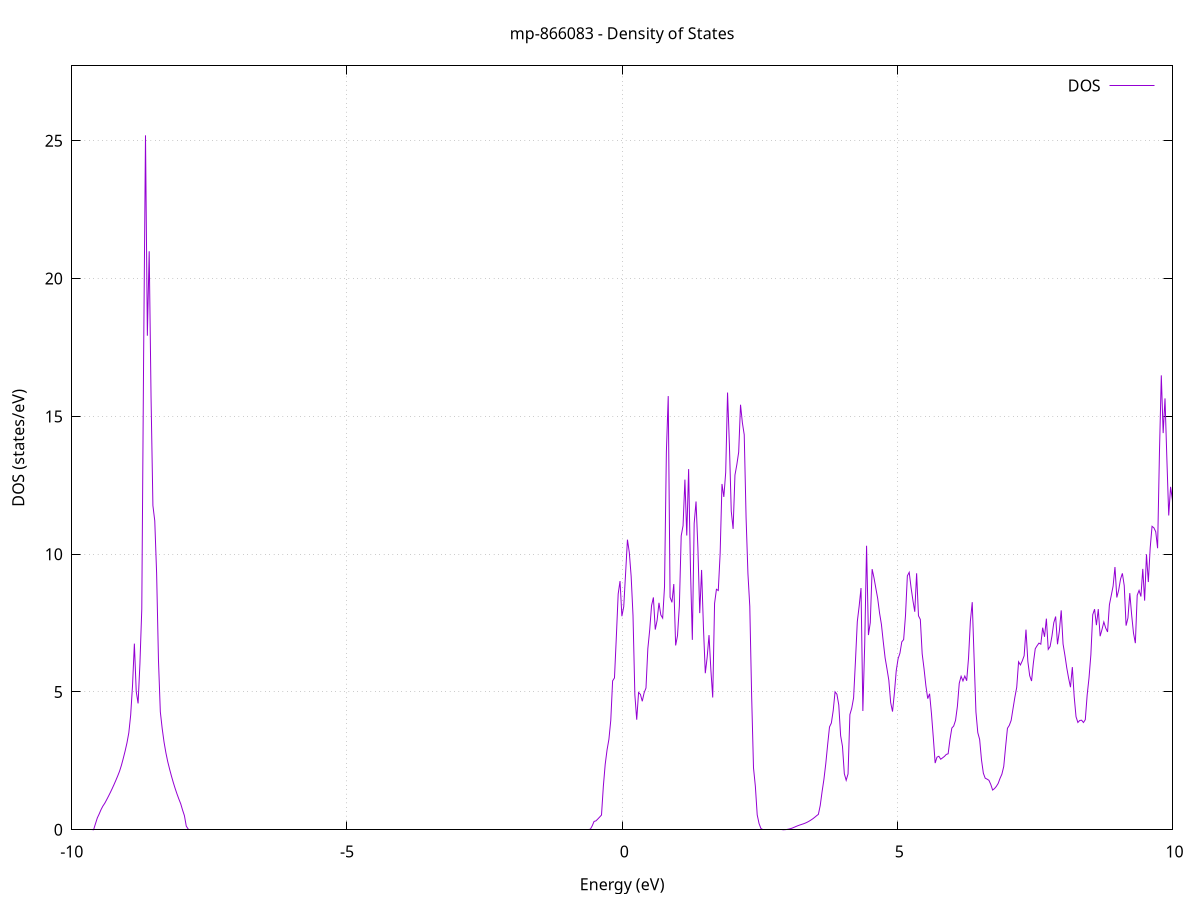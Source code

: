 set title 'mp-866083 - Density of States'
set xlabel 'Energy (eV)'
set ylabel 'DOS (states/eV)'
set grid
set xrange [-10:10]
set yrange [0:27.718]
set xzeroaxis lt -1
set terminal png size 800,600
set output 'mp-866083_dos_gnuplot.png'
plot '-' using 1:2 with lines title 'DOS'
-46.081000 0.000000
-46.047300 0.000000
-46.013600 0.000000
-45.980000 0.000000
-45.946300 0.000000
-45.912600 0.000000
-45.878900 0.000000
-45.845200 0.000000
-45.811500 0.000000
-45.777900 0.000000
-45.744200 0.000000
-45.710500 0.000000
-45.676800 0.000000
-45.643100 0.000000
-45.609500 0.000000
-45.575800 0.000000
-45.542100 0.000000
-45.508400 0.000000
-45.474700 0.000000
-45.441000 0.000000
-45.407400 0.000000
-45.373700 0.000000
-45.340000 0.000000
-45.306300 0.000000
-45.272600 0.000000
-45.239000 0.000000
-45.205300 0.000000
-45.171600 0.000000
-45.137900 0.000000
-45.104200 0.000000
-45.070600 0.000000
-45.036900 0.000000
-45.003200 0.000000
-44.969500 0.000000
-44.935800 0.000000
-44.902100 0.000000
-44.868500 0.000000
-44.834800 0.000000
-44.801100 0.000000
-44.767400 0.000000
-44.733700 0.000000
-44.700100 0.000000
-44.666400 0.000000
-44.632700 0.000000
-44.599000 0.000000
-44.565300 0.000000
-44.531600 0.000000
-44.498000 0.000000
-44.464300 0.000000
-44.430600 0.000000
-44.396900 0.000000
-44.363200 0.000000
-44.329600 0.000000
-44.295900 0.000000
-44.262200 0.000000
-44.228500 0.000000
-44.194800 0.000000
-44.161200 0.000000
-44.127500 0.000000
-44.093800 0.000000
-44.060100 0.000000
-44.026400 0.000000
-43.992700 0.000000
-43.959100 0.000000
-43.925400 0.000000
-43.891700 0.000000
-43.858000 0.000000
-43.824300 0.000000
-43.790700 0.000000
-43.757000 0.000000
-43.723300 0.000000
-43.689600 0.000000
-43.655900 0.000000
-43.622200 0.000000
-43.588600 0.000000
-43.554900 0.000000
-43.521200 0.000000
-43.487500 0.000000
-43.453800 0.000000
-43.420200 0.000000
-43.386500 0.000000
-43.352800 0.000000
-43.319100 0.000000
-43.285400 0.000000
-43.251800 0.000000
-43.218100 0.000000
-43.184400 0.000000
-43.150700 0.000000
-43.117000 0.000000
-43.083300 0.000000
-43.049700 0.000000
-43.016000 2.413100
-42.982300 17.137800
-42.948600 34.485500
-42.914900 58.029000
-42.881300 144.722700
-42.847600 0.000000
-42.813900 0.000000
-42.780200 0.000000
-42.746500 0.000000
-42.712800 0.000000
-42.679200 0.000000
-42.645500 0.000000
-42.611800 0.000000
-42.578100 0.000000
-42.544400 0.000000
-42.510800 0.000000
-42.477100 0.000000
-42.443400 0.000000
-42.409700 0.000000
-42.376000 0.000000
-42.342300 0.000000
-42.308700 0.000000
-42.275000 0.000000
-42.241300 0.000000
-42.207600 0.000000
-42.173900 0.000000
-42.140300 0.000000
-42.106600 0.000000
-42.072900 0.000000
-42.039200 0.000000
-42.005500 0.000000
-41.971900 0.000000
-41.938200 0.000000
-41.904500 0.000000
-41.870800 0.000000
-41.837100 0.000000
-41.803400 0.000000
-41.769800 0.000000
-41.736100 0.000000
-41.702400 0.000000
-41.668700 0.000000
-41.635000 0.000000
-41.601400 0.000000
-41.567700 0.000000
-41.534000 0.000000
-41.500300 0.000000
-41.466600 0.000000
-41.432900 0.000000
-41.399300 0.000000
-41.365600 0.000000
-41.331900 0.000000
-41.298200 0.000000
-41.264500 0.000000
-41.230900 0.000000
-41.197200 0.000000
-41.163500 0.000000
-41.129800 0.000000
-41.096100 0.000000
-41.062500 0.000000
-41.028800 0.000000
-40.995100 0.000000
-40.961400 0.000000
-40.927700 0.000000
-40.894000 0.000000
-40.860400 0.000000
-40.826700 0.000000
-40.793000 0.000000
-40.759300 0.000000
-40.725600 0.000000
-40.692000 0.000000
-40.658300 0.000000
-40.624600 0.000000
-40.590900 0.000000
-40.557200 0.000000
-40.523500 0.000000
-40.489900 0.000000
-40.456200 0.000000
-40.422500 0.000000
-40.388800 0.000000
-40.355100 0.000000
-40.321500 0.000000
-40.287800 0.000000
-40.254100 0.000000
-40.220400 0.000000
-40.186700 0.000000
-40.153000 0.000000
-40.119400 0.000000
-40.085700 0.000000
-40.052000 0.000000
-40.018300 0.000000
-39.984600 0.000000
-39.951000 0.000000
-39.917300 0.000000
-39.883600 0.000000
-39.849900 0.000000
-39.816200 0.000000
-39.782600 0.000000
-39.748900 0.000000
-39.715200 0.000000
-39.681500 0.000000
-39.647800 0.000000
-39.614100 0.000000
-39.580500 0.000000
-39.546800 0.000000
-39.513100 0.000000
-39.479400 0.000000
-39.445700 0.000000
-39.412100 0.000000
-39.378400 0.000000
-39.344700 0.000000
-39.311000 0.000000
-39.277300 0.000000
-39.243600 0.000000
-39.210000 0.000000
-39.176300 0.000000
-39.142600 0.000000
-39.108900 0.000000
-39.075200 0.000000
-39.041600 0.000000
-39.007900 0.000000
-38.974200 0.000000
-38.940500 0.000000
-38.906800 0.000000
-38.873200 0.000000
-38.839500 0.000000
-38.805800 0.000000
-38.772100 0.000000
-38.738400 0.000000
-38.704700 0.000000
-38.671100 0.000000
-38.637400 0.000000
-38.603700 0.000000
-38.570000 0.000000
-38.536300 0.000000
-38.502700 0.000000
-38.469000 0.000000
-38.435300 0.000000
-38.401600 0.000000
-38.367900 0.000000
-38.334200 0.000000
-38.300600 0.000000
-38.266900 0.000000
-38.233200 0.000000
-38.199500 0.000000
-38.165800 0.000000
-38.132200 0.000000
-38.098500 0.000000
-38.064800 0.000000
-38.031100 0.000000
-37.997400 0.000000
-37.963700 0.000000
-37.930100 0.000000
-37.896400 0.000000
-37.862700 0.000000
-37.829000 0.000000
-37.795300 0.000000
-37.761700 0.000000
-37.728000 0.000000
-37.694300 0.000000
-37.660600 0.000000
-37.626900 0.000000
-37.593300 0.000000
-37.559600 0.000000
-37.525900 0.000000
-37.492200 0.000000
-37.458500 0.000000
-37.424800 0.000000
-37.391200 0.000000
-37.357500 0.000000
-37.323800 0.000000
-37.290100 0.000000
-37.256400 0.000000
-37.222800 0.000000
-37.189100 0.000000
-37.155400 0.000000
-37.121700 0.000000
-37.088000 0.000000
-37.054300 0.000000
-37.020700 0.000000
-36.987000 0.000000
-36.953300 0.000000
-36.919600 0.000000
-36.885900 0.000000
-36.852300 0.000000
-36.818600 0.000000
-36.784900 0.000000
-36.751200 0.000000
-36.717500 0.000000
-36.683900 0.000000
-36.650200 0.000000
-36.616500 0.000000
-36.582800 0.000000
-36.549100 0.000000
-36.515400 0.000000
-36.481800 0.000000
-36.448100 0.000000
-36.414400 0.000000
-36.380700 0.000000
-36.347000 0.000000
-36.313400 0.000000
-36.279700 0.000000
-36.246000 0.000000
-36.212300 0.000000
-36.178600 0.000000
-36.144900 0.000000
-36.111300 0.000000
-36.077600 0.000000
-36.043900 0.000000
-36.010200 0.000000
-35.976500 0.000000
-35.942900 0.000000
-35.909200 0.000000
-35.875500 0.000000
-35.841800 0.000000
-35.808100 0.000000
-35.774400 0.000000
-35.740800 0.000000
-35.707100 0.000000
-35.673400 0.000000
-35.639700 0.000000
-35.606000 0.000000
-35.572400 0.000000
-35.538700 0.000000
-35.505000 0.000000
-35.471300 0.000000
-35.437600 0.000000
-35.404000 0.000000
-35.370300 0.000000
-35.336600 0.000000
-35.302900 0.000000
-35.269200 0.000000
-35.235500 0.000000
-35.201900 0.000000
-35.168200 0.000000
-35.134500 0.000000
-35.100800 0.000000
-35.067100 0.000000
-35.033500 0.000000
-34.999800 0.000000
-34.966100 0.000000
-34.932400 0.000000
-34.898700 0.000000
-34.865000 0.000000
-34.831400 0.000000
-34.797700 0.000000
-34.764000 0.000000
-34.730300 0.000000
-34.696600 0.000000
-34.663000 0.000000
-34.629300 0.000000
-34.595600 0.000000
-34.561900 0.000000
-34.528200 0.000000
-34.494600 0.000000
-34.460900 0.000000
-34.427200 0.000000
-34.393500 0.000000
-34.359800 0.000000
-34.326100 0.000000
-34.292500 0.000000
-34.258800 0.000000
-34.225100 0.000000
-34.191400 0.000000
-34.157700 0.000000
-34.124100 0.000000
-34.090400 0.000000
-34.056700 0.000000
-34.023000 0.000000
-33.989300 0.000000
-33.955600 0.000000
-33.922000 0.000000
-33.888300 0.000000
-33.854600 0.000000
-33.820900 0.000000
-33.787200 0.000000
-33.753600 0.000000
-33.719900 0.000000
-33.686200 0.000000
-33.652500 0.000000
-33.618800 0.000000
-33.585100 0.000000
-33.551500 0.000000
-33.517800 0.000000
-33.484100 0.000000
-33.450400 0.000000
-33.416700 0.000000
-33.383100 0.000000
-33.349400 0.000000
-33.315700 0.000000
-33.282000 0.000000
-33.248300 0.000000
-33.214700 0.000000
-33.181000 0.000000
-33.147300 0.000000
-33.113600 0.000000
-33.079900 0.000000
-33.046200 0.000000
-33.012600 0.000000
-32.978900 0.000000
-32.945200 0.000000
-32.911500 0.000000
-32.877800 0.000000
-32.844200 0.000000
-32.810500 0.000000
-32.776800 0.000000
-32.743100 0.000000
-32.709400 0.000000
-32.675700 0.000000
-32.642100 0.000000
-32.608400 0.000000
-32.574700 0.000000
-32.541000 0.000000
-32.507300 0.000000
-32.473700 0.000000
-32.440000 0.000000
-32.406300 0.000000
-32.372600 0.000000
-32.338900 0.000000
-32.305300 0.000000
-32.271600 0.000000
-32.237900 0.000000
-32.204200 0.000000
-32.170500 0.000000
-32.136800 0.000000
-32.103200 0.000000
-32.069500 0.000000
-32.035800 0.000000
-32.002100 0.000000
-31.968400 0.000000
-31.934800 0.000000
-31.901100 0.000000
-31.867400 0.000000
-31.833700 0.000000
-31.800000 0.000000
-31.766300 0.000000
-31.732700 0.000000
-31.699000 0.000000
-31.665300 0.000000
-31.631600 0.000000
-31.597900 0.000000
-31.564300 0.000000
-31.530600 0.000000
-31.496900 0.000000
-31.463200 0.000000
-31.429500 0.000000
-31.395800 0.000000
-31.362200 0.000000
-31.328500 0.000000
-31.294800 0.000000
-31.261100 0.000000
-31.227400 0.000000
-31.193800 0.000000
-31.160100 0.000000
-31.126400 0.000000
-31.092700 0.000000
-31.059000 0.000000
-31.025400 0.000000
-30.991700 0.000000
-30.958000 0.000000
-30.924300 0.000000
-30.890600 0.000000
-30.856900 0.000000
-30.823300 0.000000
-30.789600 0.000000
-30.755900 0.000000
-30.722200 0.000000
-30.688500 0.000000
-30.654900 0.000000
-30.621200 0.000000
-30.587500 0.000000
-30.553800 0.000000
-30.520100 0.000000
-30.486400 0.000000
-30.452800 0.000000
-30.419100 0.000000
-30.385400 0.000000
-30.351700 0.000000
-30.318000 0.000000
-30.284400 0.000000
-30.250700 0.000000
-30.217000 0.000000
-30.183300 0.000000
-30.149600 0.000000
-30.116000 0.000000
-30.082300 0.000000
-30.048600 0.000000
-30.014900 0.000000
-29.981200 0.000000
-29.947500 0.000000
-29.913900 0.000000
-29.880200 0.000000
-29.846500 0.000000
-29.812800 0.000000
-29.779100 0.000000
-29.745500 0.000000
-29.711800 0.000000
-29.678100 0.000000
-29.644400 0.000000
-29.610700 0.000000
-29.577000 0.000000
-29.543400 0.000000
-29.509700 0.000000
-29.476000 0.000000
-29.442300 0.000000
-29.408600 0.000000
-29.375000 0.000000
-29.341300 0.000000
-29.307600 0.000000
-29.273900 0.000000
-29.240200 0.000000
-29.206600 0.000000
-29.172900 0.000000
-29.139200 0.000000
-29.105500 0.000000
-29.071800 0.000000
-29.038100 0.000000
-29.004500 0.000000
-28.970800 0.000000
-28.937100 0.000000
-28.903400 0.000000
-28.869700 0.000000
-28.836100 0.000000
-28.802400 0.000000
-28.768700 0.000000
-28.735000 0.000000
-28.701300 0.000000
-28.667600 0.000000
-28.634000 0.000000
-28.600300 0.000000
-28.566600 0.000000
-28.532900 0.000000
-28.499200 0.000000
-28.465600 0.000000
-28.431900 0.000000
-28.398200 0.000000
-28.364500 0.000000
-28.330800 0.000000
-28.297100 0.000000
-28.263500 0.000000
-28.229800 0.000000
-28.196100 0.000000
-28.162400 0.000000
-28.128700 0.000000
-28.095100 0.000000
-28.061400 0.000000
-28.027700 0.000000
-27.994000 0.000000
-27.960300 0.000000
-27.926700 0.000000
-27.893000 0.000000
-27.859300 0.000000
-27.825600 0.000000
-27.791900 0.000000
-27.758200 0.000000
-27.724600 0.000000
-27.690900 0.000000
-27.657200 0.000000
-27.623500 0.000000
-27.589800 0.000000
-27.556200 0.000000
-27.522500 0.000000
-27.488800 0.000000
-27.455100 0.000000
-27.421400 0.000000
-27.387700 0.000000
-27.354100 0.000000
-27.320400 0.000000
-27.286700 0.000000
-27.253000 0.000000
-27.219300 0.000000
-27.185700 0.000000
-27.152000 0.000000
-27.118300 0.000000
-27.084600 0.000000
-27.050900 0.000000
-27.017300 0.000000
-26.983600 0.000000
-26.949900 0.000000
-26.916200 0.000000
-26.882500 0.000000
-26.848800 0.000000
-26.815200 0.000000
-26.781500 0.000000
-26.747800 0.000000
-26.714100 0.000000
-26.680400 0.000000
-26.646800 0.000000
-26.613100 0.000000
-26.579400 0.000000
-26.545700 0.000000
-26.512000 0.000000
-26.478300 0.000000
-26.444700 0.000000
-26.411000 0.000000
-26.377300 0.000000
-26.343600 0.000000
-26.309900 0.000000
-26.276300 0.000000
-26.242600 0.000000
-26.208900 0.000000
-26.175200 0.000000
-26.141500 0.000000
-26.107800 0.000000
-26.074200 0.000000
-26.040500 0.000000
-26.006800 0.000000
-25.973100 0.000000
-25.939400 0.000000
-25.905800 0.000000
-25.872100 0.000000
-25.838400 0.000000
-25.804700 0.000000
-25.771000 0.000000
-25.737400 0.000000
-25.703700 0.000000
-25.670000 0.000000
-25.636300 0.000000
-25.602600 0.000000
-25.568900 0.000000
-25.535300 0.000000
-25.501600 0.000000
-25.467900 0.000000
-25.434200 0.000000
-25.400500 0.000000
-25.366900 0.000000
-25.333200 0.000000
-25.299500 0.000000
-25.265800 0.000000
-25.232100 0.000000
-25.198400 0.000000
-25.164800 0.000000
-25.131100 0.000000
-25.097400 0.000000
-25.063700 0.000000
-25.030000 0.000000
-24.996400 0.000000
-24.962700 0.000000
-24.929000 0.000000
-24.895300 0.000000
-24.861600 0.000000
-24.828000 0.000000
-24.794300 0.000000
-24.760600 0.000000
-24.726900 0.000000
-24.693200 0.000000
-24.659500 0.000000
-24.625900 0.000000
-24.592200 0.000000
-24.558500 0.000000
-24.524800 0.000000
-24.491100 0.000000
-24.457500 0.000000
-24.423800 0.000000
-24.390100 0.000000
-24.356400 0.000000
-24.322700 0.000000
-24.289000 0.000000
-24.255400 0.000000
-24.221700 0.000000
-24.188000 0.000000
-24.154300 0.000000
-24.120600 0.000000
-24.087000 0.000000
-24.053300 0.000000
-24.019600 0.000000
-23.985900 0.000000
-23.952200 0.000000
-23.918500 0.000000
-23.884900 0.000000
-23.851200 0.000000
-23.817500 0.000000
-23.783800 0.000000
-23.750100 0.000000
-23.716500 0.000000
-23.682800 0.000000
-23.649100 0.000000
-23.615400 0.000000
-23.581700 0.000000
-23.548100 0.000000
-23.514400 0.000000
-23.480700 0.000000
-23.447000 0.000000
-23.413300 0.000000
-23.379600 0.000000
-23.346000 0.000000
-23.312300 0.000000
-23.278600 0.000000
-23.244900 0.000000
-23.211200 0.000000
-23.177600 0.000000
-23.143900 0.000000
-23.110200 0.000000
-23.076500 0.000000
-23.042800 0.000000
-23.009100 0.000000
-22.975500 0.000000
-22.941800 0.000000
-22.908100 0.000000
-22.874400 0.000000
-22.840700 0.000000
-22.807100 0.000000
-22.773400 0.000000
-22.739700 0.000000
-22.706000 0.000000
-22.672300 0.000000
-22.638700 0.000000
-22.605000 0.000000
-22.571300 0.000000
-22.537600 0.000000
-22.503900 0.000000
-22.470200 0.000000
-22.436600 0.000000
-22.402900 0.000000
-22.369200 0.000000
-22.335500 0.000000
-22.301800 0.000000
-22.268200 0.000000
-22.234500 0.000000
-22.200800 0.000000
-22.167100 0.000000
-22.133400 0.000000
-22.099700 0.000000
-22.066100 0.000000
-22.032400 0.000000
-21.998700 0.000000
-21.965000 0.000000
-21.931300 0.000000
-21.897700 0.000000
-21.864000 0.000000
-21.830300 0.000000
-21.796600 1.549200
-21.762900 2.990700
-21.729200 8.678600
-21.695600 18.210200
-21.661900 30.114600
-21.628200 22.825300
-21.594500 24.374800
-21.560800 31.523300
-21.527200 20.512500
-21.493500 29.874200
-21.459800 17.503400
-21.426100 17.287700
-21.392400 25.905300
-21.358800 21.503500
-21.325100 26.097000
-21.291400 21.990000
-21.257700 30.011600
-21.224000 30.834600
-21.190300 21.025100
-21.156700 30.941500
-21.123000 35.412300
-21.089300 25.819200
-21.055600 58.729500
-21.021900 36.330700
-20.988300 33.166000
-20.954600 38.345000
-20.920900 52.912700
-20.887200 89.302900
-20.853500 128.764500
-20.819800 42.306200
-20.786200 53.744400
-20.752500 26.198300
-20.718800 0.000000
-20.685100 0.000000
-20.651400 0.000000
-20.617800 0.000000
-20.584100 0.000000
-20.550400 0.000000
-20.516700 0.000000
-20.483000 0.000000
-20.449400 0.000000
-20.415700 0.000000
-20.382000 0.000000
-20.348300 0.000000
-20.314600 0.000000
-20.280900 0.000000
-20.247300 0.000000
-20.213600 0.000000
-20.179900 0.000000
-20.146200 0.000000
-20.112500 0.000000
-20.078900 0.000000
-20.045200 0.000000
-20.011500 0.000000
-19.977800 0.000000
-19.944100 0.000000
-19.910400 0.000000
-19.876800 0.000000
-19.843100 0.000000
-19.809400 0.000000
-19.775700 0.000000
-19.742000 0.000000
-19.708400 0.000000
-19.674700 0.000000
-19.641000 0.000000
-19.607300 0.000000
-19.573600 0.000000
-19.539900 0.000000
-19.506300 0.000000
-19.472600 0.000000
-19.438900 0.000000
-19.405200 0.000000
-19.371500 0.000000
-19.337900 0.000000
-19.304200 0.000000
-19.270500 0.000000
-19.236800 0.000000
-19.203100 0.000000
-19.169500 0.000000
-19.135800 0.000000
-19.102100 0.000000
-19.068400 0.000000
-19.034700 0.000000
-19.001000 0.000000
-18.967400 0.000000
-18.933700 0.000000
-18.900000 0.000000
-18.866300 0.000000
-18.832600 0.000000
-18.799000 0.000000
-18.765300 0.000000
-18.731600 0.000000
-18.697900 0.000000
-18.664200 0.000000
-18.630500 0.000000
-18.596900 0.000000
-18.563200 0.000000
-18.529500 0.000000
-18.495800 0.000000
-18.462100 0.000000
-18.428500 0.000000
-18.394800 0.000000
-18.361100 0.000000
-18.327400 0.000000
-18.293700 0.000000
-18.260100 0.000000
-18.226400 0.000000
-18.192700 0.000000
-18.159000 0.000000
-18.125300 0.000000
-18.091600 0.000000
-18.058000 0.000000
-18.024300 0.000000
-17.990600 0.000000
-17.956900 0.000000
-17.923200 0.000000
-17.889600 0.000000
-17.855900 0.000000
-17.822200 0.000000
-17.788500 0.000000
-17.754800 0.000000
-17.721100 0.000000
-17.687500 0.000000
-17.653800 0.000000
-17.620100 0.000000
-17.586400 0.000000
-17.552700 0.000000
-17.519100 0.000000
-17.485400 0.000000
-17.451700 0.000000
-17.418000 0.000000
-17.384300 0.000000
-17.350700 0.000000
-17.317000 0.000000
-17.283300 0.000000
-17.249600 0.000000
-17.215900 0.000000
-17.182200 0.000000
-17.148600 0.000000
-17.114900 0.000000
-17.081200 0.000000
-17.047500 0.000000
-17.013800 0.000000
-16.980200 0.000000
-16.946500 0.000000
-16.912800 0.000000
-16.879100 0.000000
-16.845400 0.000000
-16.811700 0.000000
-16.778100 0.000000
-16.744400 0.000000
-16.710700 0.000000
-16.677000 0.000000
-16.643300 0.000000
-16.609700 0.000000
-16.576000 0.000000
-16.542300 0.000000
-16.508600 0.000000
-16.474900 0.000000
-16.441200 0.000000
-16.407600 0.000000
-16.373900 0.000000
-16.340200 0.000000
-16.306500 0.000000
-16.272800 0.000000
-16.239200 0.000000
-16.205500 0.000000
-16.171800 0.000000
-16.138100 0.000000
-16.104400 0.000000
-16.070800 0.000000
-16.037100 0.000000
-16.003400 0.000000
-15.969700 0.000000
-15.936000 0.000000
-15.902300 0.000000
-15.868700 0.000000
-15.835000 0.000000
-15.801300 0.000000
-15.767600 0.000000
-15.733900 0.000000
-15.700300 0.000000
-15.666600 0.000000
-15.632900 0.000000
-15.599200 0.000000
-15.565500 0.000000
-15.531800 0.000000
-15.498200 0.000000
-15.464500 0.000000
-15.430800 0.000000
-15.397100 0.000000
-15.363400 0.000000
-15.329800 0.000000
-15.296100 0.000000
-15.262400 0.000000
-15.228700 0.000000
-15.195000 0.000000
-15.161400 0.000000
-15.127700 0.000000
-15.094000 0.000000
-15.060300 0.000000
-15.026600 0.000000
-14.992900 0.000000
-14.959300 0.000000
-14.925600 0.000000
-14.891900 0.000000
-14.858200 0.000000
-14.824500 0.000000
-14.790900 0.000000
-14.757200 0.000000
-14.723500 0.000000
-14.689800 0.000000
-14.656100 0.000000
-14.622400 0.000000
-14.588800 0.000000
-14.555100 0.000000
-14.521400 0.000000
-14.487700 0.000000
-14.454000 0.000000
-14.420400 0.000000
-14.386700 0.000000
-14.353000 0.000000
-14.319300 0.000000
-14.285600 0.000000
-14.251900 0.000000
-14.218300 0.000000
-14.184600 0.000000
-14.150900 0.000000
-14.117200 0.000000
-14.083500 0.000000
-14.049900 0.000000
-14.016200 0.000000
-13.982500 0.000000
-13.948800 0.000000
-13.915100 0.000000
-13.881500 0.000000
-13.847800 0.000000
-13.814100 0.000000
-13.780400 0.000000
-13.746700 0.000000
-13.713000 0.000000
-13.679400 0.000000
-13.645700 0.000000
-13.612000 0.000000
-13.578300 0.000000
-13.544600 0.000000
-13.511000 0.000000
-13.477300 0.000000
-13.443600 0.000000
-13.409900 0.000000
-13.376200 0.000000
-13.342500 0.000000
-13.308900 0.000000
-13.275200 0.000000
-13.241500 0.000000
-13.207800 0.000000
-13.174100 0.000000
-13.140500 0.000000
-13.106800 0.000000
-13.073100 0.000000
-13.039400 0.000000
-13.005700 0.000000
-12.972100 0.000000
-12.938400 0.000000
-12.904700 0.000000
-12.871000 0.000000
-12.837300 0.000000
-12.803600 0.000000
-12.770000 0.000000
-12.736300 0.000000
-12.702600 0.000000
-12.668900 0.000000
-12.635200 0.000000
-12.601600 0.000000
-12.567900 0.000000
-12.534200 0.000000
-12.500500 0.000000
-12.466800 0.000000
-12.433100 0.000000
-12.399500 0.000000
-12.365800 0.000000
-12.332100 0.000000
-12.298400 0.000000
-12.264700 0.000000
-12.231100 0.000000
-12.197400 0.000000
-12.163700 0.000000
-12.130000 0.000000
-12.096300 0.000000
-12.062600 0.000000
-12.029000 0.000000
-11.995300 0.000000
-11.961600 0.000000
-11.927900 0.000000
-11.894200 0.000000
-11.860600 0.000000
-11.826900 0.000000
-11.793200 0.000000
-11.759500 0.000000
-11.725800 0.000000
-11.692200 0.000000
-11.658500 0.000000
-11.624800 0.000000
-11.591100 0.000000
-11.557400 0.000000
-11.523700 0.000000
-11.490100 0.000000
-11.456400 0.000000
-11.422700 0.000000
-11.389000 0.000000
-11.355300 0.000000
-11.321700 0.000000
-11.288000 0.000000
-11.254300 0.000000
-11.220600 0.000000
-11.186900 0.000000
-11.153200 0.000000
-11.119600 0.000000
-11.085900 0.000000
-11.052200 0.000000
-11.018500 0.000000
-10.984800 0.000000
-10.951200 0.000000
-10.917500 0.000000
-10.883800 0.000000
-10.850100 0.000000
-10.816400 0.000000
-10.782800 0.000000
-10.749100 0.000000
-10.715400 0.000000
-10.681700 0.000000
-10.648000 0.000000
-10.614300 0.000000
-10.580700 0.000000
-10.547000 0.000000
-10.513300 0.000000
-10.479600 0.000000
-10.445900 0.000000
-10.412300 0.000000
-10.378600 0.000000
-10.344900 0.000000
-10.311200 0.000000
-10.277500 0.000000
-10.243800 0.000000
-10.210200 0.000000
-10.176500 0.000000
-10.142800 0.000000
-10.109100 0.000000
-10.075400 0.000000
-10.041800 0.000000
-10.008100 0.000000
-9.974400 0.000000
-9.940700 0.000000
-9.907000 0.000000
-9.873300 0.000000
-9.839700 0.000000
-9.806000 0.000000
-9.772300 0.000000
-9.738600 0.000000
-9.704900 0.000000
-9.671300 0.000000
-9.637600 0.000000
-9.603900 0.000600
-9.570200 0.217000
-9.536500 0.428500
-9.502900 0.571700
-9.469200 0.728900
-9.435500 0.858400
-9.401800 0.959200
-9.368100 1.084000
-9.334400 1.214300
-9.300800 1.348100
-9.267100 1.489300
-9.233400 1.637400
-9.199700 1.792200
-9.166000 1.952800
-9.132400 2.123300
-9.098700 2.336100
-9.065000 2.588600
-9.031300 2.855900
-8.997600 3.151100
-8.963900 3.518600
-8.930300 4.157200
-8.896600 5.229800
-8.862900 6.754500
-8.829200 5.022500
-8.795500 4.584500
-8.761900 6.030900
-8.728200 8.013200
-8.694500 17.280100
-8.660800 25.198600
-8.627100 17.925800
-8.593500 20.990700
-8.559800 15.685700
-8.526100 11.763600
-8.492400 11.209200
-8.458700 9.308700
-8.425000 6.150200
-8.391400 4.281400
-8.357700 3.677600
-8.324000 3.184600
-8.290300 2.794200
-8.256600 2.470600
-8.223000 2.201600
-8.189300 1.949000
-8.155600 1.714800
-8.121900 1.498200
-8.088200 1.298400
-8.054500 1.114900
-8.020900 0.944800
-7.987200 0.715300
-7.953500 0.510900
-7.919800 0.131900
-7.886100 0.000000
-7.852500 0.000000
-7.818800 0.000000
-7.785100 0.000000
-7.751400 0.000000
-7.717700 0.000000
-7.684000 0.000000
-7.650400 0.000000
-7.616700 0.000000
-7.583000 0.000000
-7.549300 0.000000
-7.515600 0.000000
-7.482000 0.000000
-7.448300 0.000000
-7.414600 0.000000
-7.380900 0.000000
-7.347200 0.000000
-7.313600 0.000000
-7.279900 0.000000
-7.246200 0.000000
-7.212500 0.000000
-7.178800 0.000000
-7.145100 0.000000
-7.111500 0.000000
-7.077800 0.000000
-7.044100 0.000000
-7.010400 0.000000
-6.976700 0.000000
-6.943100 0.000000
-6.909400 0.000000
-6.875700 0.000000
-6.842000 0.000000
-6.808300 0.000000
-6.774600 0.000000
-6.741000 0.000000
-6.707300 0.000000
-6.673600 0.000000
-6.639900 0.000000
-6.606200 0.000000
-6.572600 0.000000
-6.538900 0.000000
-6.505200 0.000000
-6.471500 0.000000
-6.437800 0.000000
-6.404200 0.000000
-6.370500 0.000000
-6.336800 0.000000
-6.303100 0.000000
-6.269400 0.000000
-6.235700 0.000000
-6.202100 0.000000
-6.168400 0.000000
-6.134700 0.000000
-6.101000 0.000000
-6.067300 0.000000
-6.033700 0.000000
-6.000000 0.000000
-5.966300 0.000000
-5.932600 0.000000
-5.898900 0.000000
-5.865200 0.000000
-5.831600 0.000000
-5.797900 0.000000
-5.764200 0.000000
-5.730500 0.000000
-5.696800 0.000000
-5.663200 0.000000
-5.629500 0.000000
-5.595800 0.000000
-5.562100 0.000000
-5.528400 0.000000
-5.494700 0.000000
-5.461100 0.000000
-5.427400 0.000000
-5.393700 0.000000
-5.360000 0.000000
-5.326300 0.000000
-5.292700 0.000000
-5.259000 0.000000
-5.225300 0.000000
-5.191600 0.000000
-5.157900 0.000000
-5.124300 0.000000
-5.090600 0.000000
-5.056900 0.000000
-5.023200 0.000000
-4.989500 0.000000
-4.955800 0.000000
-4.922200 0.000000
-4.888500 0.000000
-4.854800 0.000000
-4.821100 0.000000
-4.787400 0.000000
-4.753800 0.000000
-4.720100 0.000000
-4.686400 0.000000
-4.652700 0.000000
-4.619000 0.000000
-4.585300 0.000000
-4.551700 0.000000
-4.518000 0.000000
-4.484300 0.000000
-4.450600 0.000000
-4.416900 0.000000
-4.383300 0.000000
-4.349600 0.000000
-4.315900 0.000000
-4.282200 0.000000
-4.248500 0.000000
-4.214900 0.000000
-4.181200 0.000000
-4.147500 0.000000
-4.113800 0.000000
-4.080100 0.000000
-4.046400 0.000000
-4.012800 0.000000
-3.979100 0.000000
-3.945400 0.000000
-3.911700 0.000000
-3.878000 0.000000
-3.844400 0.000000
-3.810700 0.000000
-3.777000 0.000000
-3.743300 0.000000
-3.709600 0.000000
-3.675900 0.000000
-3.642300 0.000000
-3.608600 0.000000
-3.574900 0.000000
-3.541200 0.000000
-3.507500 0.000000
-3.473900 0.000000
-3.440200 0.000000
-3.406500 0.000000
-3.372800 0.000000
-3.339100 0.000000
-3.305500 0.000000
-3.271800 0.000000
-3.238100 0.000000
-3.204400 0.000000
-3.170700 0.000000
-3.137000 0.000000
-3.103400 0.000000
-3.069700 0.000000
-3.036000 0.000000
-3.002300 0.000000
-2.968600 0.000000
-2.935000 0.000000
-2.901300 0.000000
-2.867600 0.000000
-2.833900 0.000000
-2.800200 0.000000
-2.766500 0.000000
-2.732900 0.000000
-2.699200 0.000000
-2.665500 0.000000
-2.631800 0.000000
-2.598100 0.000000
-2.564500 0.000000
-2.530800 0.000000
-2.497100 0.000000
-2.463400 0.000000
-2.429700 0.000000
-2.396000 0.000000
-2.362400 0.000000
-2.328700 0.000000
-2.295000 0.000000
-2.261300 0.000000
-2.227600 0.000000
-2.194000 0.000000
-2.160300 0.000000
-2.126600 0.000000
-2.092900 0.000000
-2.059200 0.000000
-2.025600 0.000000
-1.991900 0.000000
-1.958200 0.000000
-1.924500 0.000000
-1.890800 0.000000
-1.857100 0.000000
-1.823500 0.000000
-1.789800 0.000000
-1.756100 0.000000
-1.722400 0.000000
-1.688700 0.000000
-1.655100 0.000000
-1.621400 0.000000
-1.587700 0.000000
-1.554000 0.000000
-1.520300 0.000000
-1.486600 0.000000
-1.453000 0.000000
-1.419300 0.000000
-1.385600 0.000000
-1.351900 0.000000
-1.318200 0.000000
-1.284600 0.000000
-1.250900 0.000000
-1.217200 0.000000
-1.183500 0.000000
-1.149800 0.000000
-1.116200 0.000000
-1.082500 0.000000
-1.048800 0.000000
-1.015100 0.000000
-0.981400 0.000000
-0.947700 0.000000
-0.914100 0.000000
-0.880400 0.000000
-0.846700 0.000000
-0.813000 0.000000
-0.779300 0.000000
-0.745700 0.000000
-0.712000 0.000000
-0.678300 0.000000
-0.644600 0.000000
-0.610900 0.000000
-0.577200 0.021200
-0.543600 0.144900
-0.509900 0.303200
-0.476200 0.323100
-0.442500 0.390200
-0.408800 0.461400
-0.375200 0.535000
-0.341500 1.579700
-0.307800 2.374500
-0.274100 2.899800
-0.240400 3.284100
-0.206700 3.968500
-0.173100 5.403100
-0.139400 5.510400
-0.105700 6.989000
-0.072000 8.556700
-0.038300 9.025300
-0.004700 7.749000
0.029000 8.095600
0.062700 9.301000
0.096400 10.527700
0.130100 10.064000
0.163700 9.197000
0.197400 7.772800
0.231100 4.895000
0.264800 3.993300
0.298500 4.982900
0.332200 4.911600
0.365800 4.663100
0.399500 4.971200
0.433200 5.143500
0.466900 6.573800
0.500600 7.249500
0.534200 8.131200
0.567900 8.430900
0.601600 7.263900
0.635300 7.599700
0.669000 8.235300
0.702700 7.795000
0.736300 7.679900
0.770000 8.822300
0.803700 13.708900
0.837400 15.737700
0.871100 8.438100
0.904700 8.251100
0.938400 8.916100
0.972100 6.688500
1.005800 7.043800
1.039500 8.110800
1.073100 10.664800
1.106800 11.033800
1.140500 12.705500
1.174200 10.677300
1.207900 13.088200
1.241600 9.455100
1.275200 6.890900
1.308900 11.118800
1.342600 11.911900
1.376300 10.227400
1.410000 7.862200
1.443600 9.428100
1.477300 7.338100
1.511000 5.680700
1.544700 6.256500
1.578400 7.062600
1.612100 5.805300
1.645700 4.800200
1.679400 8.213200
1.713100 8.725600
1.746800 8.681800
1.780500 10.020400
1.814100 12.547300
1.847800 12.077700
1.881500 12.962300
1.915200 15.864900
1.948900 13.967600
1.982600 11.561600
2.016200 10.916500
2.049900 12.870400
2.083600 13.246400
2.117300 13.700300
2.151000 15.422400
2.184600 14.769300
2.218300 14.334100
2.252000 11.325200
2.285700 9.295000
2.319400 8.104500
2.353000 4.853600
2.386700 2.246900
2.420400 1.581500
2.454100 0.541600
2.487800 0.224300
2.521500 0.046900
2.555100 0.009000
2.588800 0.000000
2.622500 0.000000
2.656200 0.000000
2.689900 0.000000
2.723500 0.000000
2.757200 0.000000
2.790900 0.000000
2.824600 0.000000
2.858300 0.000000
2.892000 0.000000
2.925600 0.000100
2.959300 0.003500
2.993000 0.011600
3.026700 0.024300
3.060400 0.041700
3.094000 0.063800
3.127700 0.092400
3.161400 0.122300
3.195100 0.149400
3.228800 0.173600
3.262400 0.195700
3.296100 0.217900
3.329800 0.244000
3.363500 0.275500
3.397200 0.312300
3.430900 0.353900
3.464500 0.398900
3.498200 0.451200
3.531900 0.507700
3.565600 0.559600
3.599300 0.881100
3.632900 1.381500
3.666600 1.834100
3.700300 2.404000
3.734000 3.089000
3.767700 3.729500
3.801400 3.873900
3.835000 4.325500
3.868700 5.005500
3.902400 4.918500
3.936100 4.530000
3.969800 3.415900
4.003400 3.029300
4.037100 2.034700
4.070800 1.795000
4.104500 2.027100
4.138200 4.179200
4.171900 4.411800
4.205500 4.787800
4.239200 6.119300
4.272900 7.553700
4.306600 8.115300
4.340300 8.771000
4.373900 4.309900
4.407600 6.748700
4.441300 10.306400
4.475000 7.065400
4.508700 7.516800
4.542300 9.457500
4.576000 9.144600
4.609700 8.762600
4.643400 8.391400
4.677100 7.864800
4.710800 7.454500
4.744400 6.827800
4.778100 6.238200
4.811800 5.843400
4.845500 5.427000
4.879200 4.615100
4.912800 4.288700
4.946500 4.957300
4.980200 5.769600
5.013900 6.206100
5.047600 6.407500
5.081300 6.818700
5.114900 6.900200
5.148600 7.775900
5.182300 9.212500
5.216000 9.341900
5.249700 8.789300
5.283300 8.322400
5.317000 7.911000
5.350700 9.306300
5.384400 7.763600
5.418100 7.631500
5.451700 6.386500
5.485400 5.844200
5.519100 5.223700
5.552800 4.758900
5.586500 4.936600
5.620200 4.219000
5.653800 3.348900
5.687500 2.420100
5.721200 2.636000
5.754900 2.667100
5.788600 2.559200
5.822200 2.609500
5.855900 2.661900
5.889600 2.734100
5.923300 2.757800
5.957000 3.277400
5.990700 3.691100
6.024300 3.764700
6.058000 3.972400
6.091700 4.482600
6.125400 5.317900
6.159100 5.568800
6.192700 5.399700
6.226400 5.578600
6.260100 5.407700
6.293800 6.229600
6.327500 7.569200
6.361200 8.258900
6.394800 6.244100
6.428500 4.275700
6.462200 3.526200
6.495900 3.276200
6.529600 2.533300
6.563200 2.053100
6.596900 1.872200
6.630600 1.837800
6.664300 1.795500
6.698000 1.645700
6.731600 1.441500
6.765300 1.493100
6.799000 1.573900
6.832700 1.682200
6.866400 1.866000
6.900100 2.017200
6.933700 2.297000
6.967400 3.007200
7.001100 3.682800
7.034800 3.788700
7.068500 3.970300
7.102100 4.394800
7.135800 4.809100
7.169500 5.167200
7.203200 6.094900
7.236900 5.980400
7.270600 6.128500
7.304200 6.312800
7.337900 7.263000
7.371600 6.109600
7.405300 5.590700
7.439000 5.397600
7.472600 6.062000
7.506300 6.569400
7.540000 6.679200
7.573700 6.773000
7.607400 6.734200
7.641000 7.332900
7.674700 7.002700
7.708400 7.660400
7.742100 6.546900
7.775800 6.648500
7.809500 7.025100
7.843100 7.514900
7.876800 7.738000
7.910500 6.731800
7.944200 7.206700
7.977900 7.961900
8.011500 6.742200
8.045200 6.330100
8.078900 5.873700
8.112600 5.497500
8.146300 5.173800
8.180000 5.902700
8.213600 4.831700
8.247300 4.099600
8.281000 3.893600
8.314700 3.967100
8.348400 3.975300
8.382000 3.892300
8.415700 3.996300
8.449400 4.888800
8.483100 5.511400
8.516800 6.348400
8.550500 7.803000
8.584100 8.004500
8.617800 7.424900
8.651500 8.006100
8.685200 7.023200
8.718900 7.267200
8.752500 7.541100
8.786200 7.321700
8.819900 7.178100
8.853600 8.165100
8.887300 8.501500
8.920900 8.842500
8.954600 9.534400
8.988300 8.429000
9.022000 8.692900
9.055700 9.093900
9.089400 9.303900
9.123000 8.858500
9.156700 7.407900
9.190400 7.686300
9.224100 8.588200
9.257800 7.796000
9.291400 7.135000
9.325100 6.771900
9.358800 8.509700
9.392500 8.685000
9.426200 8.464200
9.459900 9.466400
9.493500 8.314800
9.527200 9.996300
9.560900 8.989600
9.594600 10.224200
9.628300 11.011400
9.661900 10.957300
9.695600 10.814500
9.729300 10.215400
9.763000 13.688200
9.796700 16.488000
9.830300 14.392800
9.864000 15.652700
9.897700 13.462800
9.931400 11.404100
9.965100 12.442900
9.998800 11.963600
10.032400 9.750700
10.066100 9.050200
10.099800 11.131600
10.133500 12.624800
10.167200 13.948000
10.200800 11.626300
10.234500 13.204200
10.268200 13.071900
10.301900 13.098500
10.335600 11.618400
10.369300 14.215600
10.402900 14.122900
10.436600 12.456400
10.470300 10.236600
10.504000 12.092900
10.537700 12.556300
10.571300 11.257700
10.605000 10.630300
10.638700 8.956200
10.672400 11.132800
10.706100 12.905400
10.739700 8.602700
10.773400 9.391200
10.807100 7.739100
10.840800 7.566100
10.874500 11.360400
10.908200 16.023100
10.941800 9.986300
10.975500 8.882700
11.009200 10.156000
11.042900 14.284800
11.076600 10.742400
11.110200 9.055500
11.143900 7.966300
11.177600 9.242300
11.211300 7.803700
11.245000 11.175400
11.278700 10.200600
11.312300 8.815300
11.346000 9.803900
11.379700 11.208300
11.413400 9.666300
11.447100 8.847100
11.480700 9.297100
11.514400 8.961200
11.548100 13.399800
11.581800 12.044900
11.615500 10.530700
11.649200 10.150400
11.682800 11.463700
11.716500 11.858100
11.750200 11.519100
11.783900 10.933000
11.817600 9.299900
11.851200 7.735600
11.884900 7.592200
11.918600 8.134400
11.952300 8.276000
11.986000 10.753700
12.019600 11.361400
12.053300 7.657900
12.087000 5.573300
12.120700 4.198900
12.154400 2.301100
12.188100 2.520500
12.221700 2.566800
12.255400 2.986900
12.289100 3.428000
12.322800 3.801200
12.356500 4.253300
12.390100 4.264100
12.423800 3.346800
12.457500 2.689200
12.491200 2.471000
12.524900 2.547900
12.558600 2.689800
12.592200 2.784800
12.625900 2.812600
12.659600 2.788000
12.693300 2.796900
12.727000 2.692500
12.760600 2.570400
12.794300 2.492200
12.828000 2.578800
12.861700 2.828600
12.895400 3.512000
12.929000 3.358100
12.962700 3.226800
12.996400 3.105400
13.030100 2.973100
13.063800 2.914000
13.097500 2.879700
13.131100 2.852400
13.164800 2.858700
13.198500 2.788700
13.232200 2.602900
13.265900 2.452000
13.299500 2.385200
13.333200 2.376100
13.366900 2.397300
13.400600 2.427500
13.434300 2.412300
13.468000 2.387700
13.501600 2.367000
13.535300 2.333600
13.569000 2.285700
13.602700 2.242400
13.636400 2.203800
13.670000 2.178700
13.703700 2.158400
13.737400 2.185300
13.771100 2.160000
13.804800 2.029600
13.838500 1.882900
13.872100 1.770300
13.905800 1.702400
13.939500 2.014200
13.973200 1.977100
14.006900 1.630900
14.040500 1.561400
14.074200 1.538500
14.107900 1.597300
14.141600 1.608900
14.175300 1.460300
14.208900 1.347800
14.242600 1.238100
14.276300 1.125000
14.310000 1.004600
14.343700 0.928500
14.377400 1.014000
14.411000 1.186600
14.444700 1.415400
14.478400 1.777500
14.512100 2.266500
14.545800 2.896600
14.579400 3.421600
14.613100 3.623900
14.646800 3.312700
14.680500 3.176400
14.714200 3.136800
14.747900 3.461800
14.781500 2.918400
14.815200 3.079100
14.848900 3.391800
14.882600 3.028600
14.916300 3.271400
14.949900 3.285800
14.983600 3.331300
15.017300 3.370700
15.051000 3.430700
15.084700 3.761600
15.118300 4.140300
15.152000 3.719400
15.185700 3.955800
15.219400 4.130300
15.253100 4.189700
15.286800 4.260300
15.320400 5.343200
15.354100 4.558400
15.387800 4.927300
15.421500 4.935100
15.455200 4.854100
15.488800 4.089200
15.522500 3.614900
15.556200 3.437100
15.589900 3.273700
15.623600 2.996600
15.657300 2.634700
15.690900 2.878900
15.724600 2.966900
15.758300 3.208700
15.792000 2.798800
15.825700 2.439400
15.859300 2.555200
15.893000 2.723100
15.926700 2.996800
15.960400 3.342900
15.994100 3.799700
16.027800 3.617600
16.061400 3.794300
16.095100 4.401000
16.128800 4.569500
16.162500 4.722400
16.196200 5.051700
16.229800 3.966200
16.263500 2.874400
16.297200 2.629700
16.330900 2.741000
16.364600 2.982100
16.398200 2.911300
16.431900 3.051200
16.465600 3.110300
16.499300 3.103100
16.533000 3.004600
16.566700 2.965100
16.600300 3.159400
16.634000 4.090000
16.667700 4.490100
16.701400 4.771800
16.735100 5.029100
16.768700 4.805900
16.802400 4.564700
16.836100 4.791000
16.869800 4.508800
16.903500 3.580600
16.937200 2.819500
16.970800 2.477900
17.004500 2.506200
17.038200 2.731400
17.071900 2.945600
17.105600 3.625300
17.139200 3.687500
17.172900 3.718100
17.206600 3.582700
17.240300 3.715300
17.274000 3.970900
17.307600 4.269400
17.341300 4.501500
17.375000 3.976200
17.408700 3.431000
17.442400 3.102900
17.476100 3.027200
17.509700 3.046400
17.543400 2.943400
17.577100 2.948900
17.610800 2.954700
17.644500 2.933900
17.678100 2.884700
17.711800 2.875300
17.745500 2.853500
17.779200 2.893600
17.812900 2.991800
17.846600 2.675400
17.880200 2.716800
17.913900 2.605800
17.947600 2.383800
17.981300 2.320900
18.015000 2.028200
18.048600 1.458600
18.082300 0.773500
18.116000 0.383600
18.149700 0.151800
18.183400 0.036000
18.217100 0.000300
18.250700 0.000000
18.284400 0.000000
18.318100 0.000000
18.351800 0.000000
18.385500 0.000000
18.419100 0.000000
18.452800 0.000000
18.486500 0.000000
18.520200 0.000000
18.553900 0.000000
18.587500 0.000000
18.621200 0.000000
18.654900 0.000000
18.688600 0.000000
18.722300 0.000000
18.756000 0.000000
18.789600 0.000000
18.823300 0.000000
18.857000 0.000000
18.890700 0.000000
18.924400 0.000000
18.958000 0.000000
18.991700 0.000000
19.025400 0.000000
19.059100 0.000000
19.092800 0.000000
19.126500 0.000000
19.160100 0.000000
19.193800 0.000000
19.227500 0.000000
19.261200 0.000000
19.294900 0.000000
19.328500 0.000000
19.362200 0.000000
19.395900 0.000000
19.429600 0.000000
19.463300 0.000000
19.496900 0.000000
19.530600 0.000000
19.564300 0.000000
19.598000 0.000000
19.631700 0.000000
19.665400 0.000000
19.699000 0.000000
19.732700 0.000000
19.766400 0.000000
19.800100 0.000000
19.833800 0.000000
19.867400 0.000000
19.901100 0.000000
19.934800 0.000000
19.968500 0.000000
20.002200 0.000000
20.035900 0.000000
20.069500 0.000000
20.103200 0.000000
20.136900 0.000000
20.170600 0.000000
20.204300 0.000000
20.237900 0.000000
20.271600 0.000000
20.305300 0.000000
20.339000 0.000000
20.372700 0.000000
20.406400 0.000000
20.440000 0.000000
20.473700 0.000000
20.507400 0.000000
20.541100 0.000000
20.574800 0.000000
20.608400 0.000000
20.642100 0.000000
20.675800 0.000000
20.709500 0.000000
20.743200 0.000000
20.776800 0.000000
20.810500 0.000000
20.844200 0.000000
20.877900 0.000000
20.911600 0.000000
20.945300 0.000000
20.978900 0.000000
21.012600 0.000000
21.046300 0.000000
21.080000 0.000000
21.113700 0.000000
21.147300 0.000000
21.181000 0.000000
21.214700 0.000000
21.248400 0.000000
21.282100 0.000000
e
